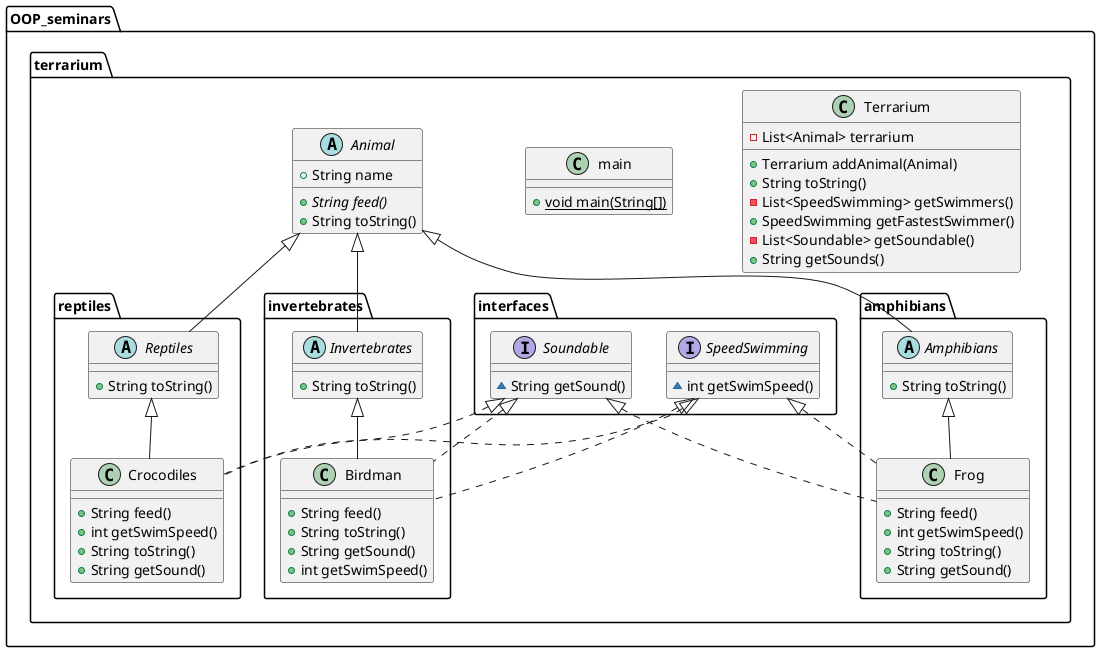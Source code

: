 @startuml
class OOP_seminars.terrarium.Terrarium {
- List<Animal> terrarium
+ Terrarium addAnimal(Animal)
+ String toString()
- List<SpeedSwimming> getSwimmers()
+ SpeedSwimming getFastestSwimmer()
- List<Soundable> getSoundable()
+ String getSounds()
}
abstract class OOP_seminars.terrarium.amphibians.Amphibians {
+ String toString()
}
class OOP_seminars.terrarium.reptiles.Crocodiles {
+ String feed()
+ int getSwimSpeed()
+ String toString()
+ String getSound()
}
class OOP_seminars.terrarium.invertebrates.Birdman {
+ String feed()
+ String toString()
+ String getSound()
+ int getSwimSpeed()
}
class OOP_seminars.terrarium.main {
+ {static} void main(String[])
}
interface OOP_seminars.terrarium.interfaces.SpeedSwimming {
~ int getSwimSpeed()
}
abstract class OOP_seminars.terrarium.reptiles.Reptiles {
+ String toString()
}
abstract class OOP_seminars.terrarium.Animal {
+ String name
+ {abstract}String feed()
+ String toString()
}
interface OOP_seminars.terrarium.interfaces.Soundable {
~ String getSound()
}
abstract class OOP_seminars.terrarium.invertebrates.Invertebrates {
+ String toString()
}
class OOP_seminars.terrarium.amphibians.Frog {
+ String feed()
+ int getSwimSpeed()
+ String toString()
+ String getSound()
}


OOP_seminars.terrarium.Animal <|-- OOP_seminars.terrarium.amphibians.Amphibians
OOP_seminars.terrarium.interfaces.SpeedSwimming <|.. OOP_seminars.terrarium.reptiles.Crocodiles
OOP_seminars.terrarium.interfaces.Soundable <|.. OOP_seminars.terrarium.reptiles.Crocodiles
OOP_seminars.terrarium.reptiles.Reptiles <|-- OOP_seminars.terrarium.reptiles.Crocodiles
OOP_seminars.terrarium.interfaces.SpeedSwimming <|.. OOP_seminars.terrarium.invertebrates.Birdman
OOP_seminars.terrarium.interfaces.Soundable <|.. OOP_seminars.terrarium.invertebrates.Birdman
OOP_seminars.terrarium.invertebrates.Invertebrates <|-- OOP_seminars.terrarium.invertebrates.Birdman
OOP_seminars.terrarium.Animal <|-- OOP_seminars.terrarium.reptiles.Reptiles
OOP_seminars.terrarium.Animal <|-- OOP_seminars.terrarium.invertebrates.Invertebrates
OOP_seminars.terrarium.interfaces.SpeedSwimming <|.. OOP_seminars.terrarium.amphibians.Frog
OOP_seminars.terrarium.interfaces.Soundable <|.. OOP_seminars.terrarium.amphibians.Frog
OOP_seminars.terrarium.amphibians.Amphibians <|-- OOP_seminars.terrarium.amphibians.Frog
@enduml
